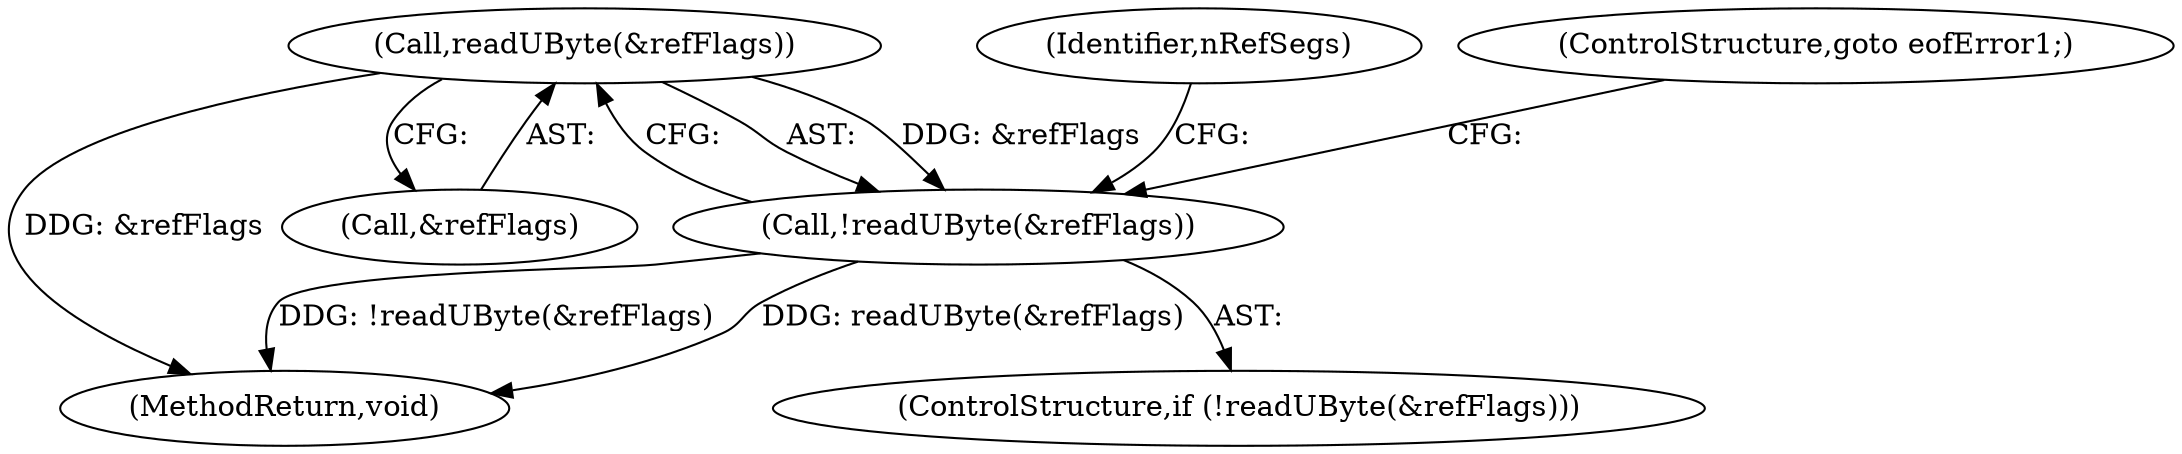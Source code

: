 digraph "0_poppler_58e04a08afee39370283c494ee2e4e392fd3b684@API" {
"1000134" [label="(Call,readUByte(&refFlags))"];
"1000133" [label="(Call,!readUByte(&refFlags))"];
"1000134" [label="(Call,readUByte(&refFlags))"];
"1000580" [label="(MethodReturn,void)"];
"1000132" [label="(ControlStructure,if (!readUByte(&refFlags)))"];
"1000140" [label="(Identifier,nRefSegs)"];
"1000135" [label="(Call,&refFlags)"];
"1000133" [label="(Call,!readUByte(&refFlags))"];
"1000138" [label="(ControlStructure,goto eofError1;)"];
"1000134" -> "1000133"  [label="AST: "];
"1000134" -> "1000135"  [label="CFG: "];
"1000135" -> "1000134"  [label="AST: "];
"1000133" -> "1000134"  [label="CFG: "];
"1000134" -> "1000580"  [label="DDG: &refFlags"];
"1000134" -> "1000133"  [label="DDG: &refFlags"];
"1000133" -> "1000132"  [label="AST: "];
"1000138" -> "1000133"  [label="CFG: "];
"1000140" -> "1000133"  [label="CFG: "];
"1000133" -> "1000580"  [label="DDG: readUByte(&refFlags)"];
"1000133" -> "1000580"  [label="DDG: !readUByte(&refFlags)"];
}
